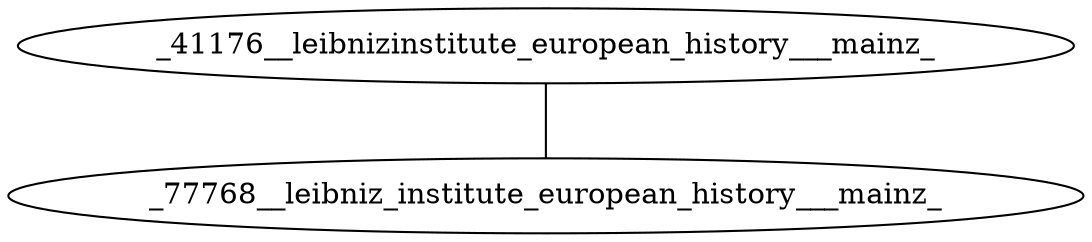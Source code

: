 graph {
_41176__leibnizinstitute_european_history___mainz_ -- _77768__leibniz_institute_european_history___mainz_
}